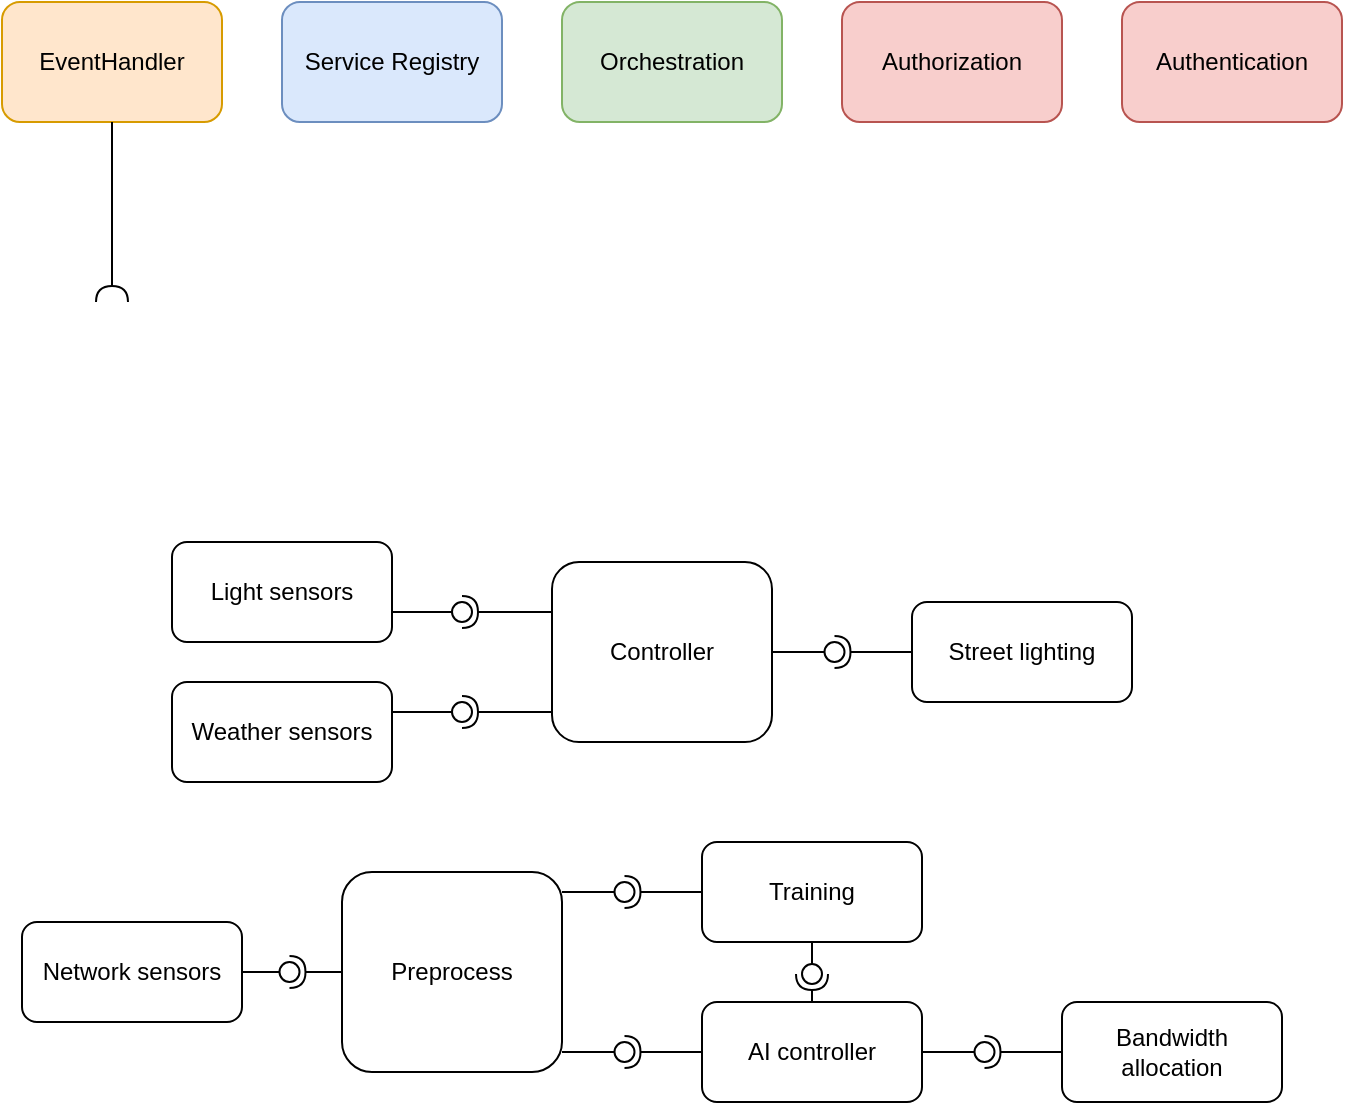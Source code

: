 <mxfile version="24.8.4">
  <diagram name="Page-1" id="-8pN08DjR9dclOhDncZ9">
    <mxGraphModel dx="1194" dy="792" grid="1" gridSize="10" guides="1" tooltips="1" connect="1" arrows="1" fold="1" page="1" pageScale="1" pageWidth="850" pageHeight="1100" math="0" shadow="0">
      <root>
        <mxCell id="0" />
        <mxCell id="1" parent="0" />
        <mxCell id="avrpnb0BwzV_zKIgConq-2" value="Service Registry" style="rounded=1;whiteSpace=wrap;html=1;fillColor=#dae8fc;strokeColor=#6c8ebf;" vertex="1" parent="1">
          <mxGeometry x="230" y="240" width="110" height="60" as="geometry" />
        </mxCell>
        <mxCell id="avrpnb0BwzV_zKIgConq-3" value="Orchestration" style="rounded=1;whiteSpace=wrap;html=1;fillColor=#d5e8d4;strokeColor=#82b366;" vertex="1" parent="1">
          <mxGeometry x="370" y="240" width="110" height="60" as="geometry" />
        </mxCell>
        <mxCell id="avrpnb0BwzV_zKIgConq-4" value="Authorization" style="rounded=1;whiteSpace=wrap;html=1;fillColor=#f8cecc;strokeColor=#b85450;" vertex="1" parent="1">
          <mxGeometry x="510" y="240" width="110" height="60" as="geometry" />
        </mxCell>
        <mxCell id="avrpnb0BwzV_zKIgConq-5" value="Authentication" style="rounded=1;whiteSpace=wrap;html=1;fillColor=#f8cecc;strokeColor=#b85450;" vertex="1" parent="1">
          <mxGeometry x="650" y="240" width="110" height="60" as="geometry" />
        </mxCell>
        <mxCell id="avrpnb0BwzV_zKIgConq-7" value="Light sensors" style="rounded=1;whiteSpace=wrap;html=1;" vertex="1" parent="1">
          <mxGeometry x="175" y="510" width="110" height="50" as="geometry" />
        </mxCell>
        <mxCell id="avrpnb0BwzV_zKIgConq-8" value="Weather sensors" style="rounded=1;whiteSpace=wrap;html=1;" vertex="1" parent="1">
          <mxGeometry x="175" y="580" width="110" height="50" as="geometry" />
        </mxCell>
        <mxCell id="avrpnb0BwzV_zKIgConq-10" value="Controller" style="rounded=1;whiteSpace=wrap;html=1;" vertex="1" parent="1">
          <mxGeometry x="365" y="520" width="110" height="90" as="geometry" />
        </mxCell>
        <mxCell id="avrpnb0BwzV_zKIgConq-11" value="Street lighting" style="rounded=1;whiteSpace=wrap;html=1;" vertex="1" parent="1">
          <mxGeometry x="545" y="540" width="110" height="50" as="geometry" />
        </mxCell>
        <mxCell id="avrpnb0BwzV_zKIgConq-16" value="" style="group" vertex="1" connectable="0" parent="1">
          <mxGeometry x="285" y="540" width="80" height="10" as="geometry" />
        </mxCell>
        <mxCell id="avrpnb0BwzV_zKIgConq-12" value="" style="rounded=0;orthogonalLoop=1;jettySize=auto;html=1;endArrow=halfCircle;endFill=0;endSize=6;strokeWidth=1;sketch=0;" edge="1" target="avrpnb0BwzV_zKIgConq-14" parent="avrpnb0BwzV_zKIgConq-16">
          <mxGeometry relative="1" as="geometry">
            <mxPoint x="80" y="5" as="sourcePoint" />
          </mxGeometry>
        </mxCell>
        <mxCell id="avrpnb0BwzV_zKIgConq-13" value="" style="rounded=0;orthogonalLoop=1;jettySize=auto;html=1;endArrow=oval;endFill=0;sketch=0;sourcePerimeterSpacing=0;targetPerimeterSpacing=0;endSize=10;" edge="1" target="avrpnb0BwzV_zKIgConq-14" parent="avrpnb0BwzV_zKIgConq-16">
          <mxGeometry relative="1" as="geometry">
            <mxPoint y="5" as="sourcePoint" />
          </mxGeometry>
        </mxCell>
        <mxCell id="avrpnb0BwzV_zKIgConq-14" value="" style="ellipse;whiteSpace=wrap;html=1;align=center;aspect=fixed;fillColor=none;strokeColor=none;resizable=0;perimeter=centerPerimeter;rotatable=0;allowArrows=0;points=[];outlineConnect=1;" vertex="1" parent="avrpnb0BwzV_zKIgConq-16">
          <mxGeometry x="30" width="10" height="10" as="geometry" />
        </mxCell>
        <mxCell id="avrpnb0BwzV_zKIgConq-17" value="" style="group" vertex="1" connectable="0" parent="1">
          <mxGeometry x="285" y="590" width="80" height="10" as="geometry" />
        </mxCell>
        <mxCell id="avrpnb0BwzV_zKIgConq-18" value="" style="rounded=0;orthogonalLoop=1;jettySize=auto;html=1;endArrow=halfCircle;endFill=0;endSize=6;strokeWidth=1;sketch=0;" edge="1" parent="avrpnb0BwzV_zKIgConq-17" target="avrpnb0BwzV_zKIgConq-20">
          <mxGeometry relative="1" as="geometry">
            <mxPoint x="80" y="5" as="sourcePoint" />
          </mxGeometry>
        </mxCell>
        <mxCell id="avrpnb0BwzV_zKIgConq-19" value="" style="rounded=0;orthogonalLoop=1;jettySize=auto;html=1;endArrow=oval;endFill=0;sketch=0;sourcePerimeterSpacing=0;targetPerimeterSpacing=0;endSize=10;" edge="1" parent="avrpnb0BwzV_zKIgConq-17" target="avrpnb0BwzV_zKIgConq-20">
          <mxGeometry relative="1" as="geometry">
            <mxPoint y="5" as="sourcePoint" />
          </mxGeometry>
        </mxCell>
        <mxCell id="avrpnb0BwzV_zKIgConq-20" value="" style="ellipse;whiteSpace=wrap;html=1;align=center;aspect=fixed;fillColor=none;strokeColor=none;resizable=0;perimeter=centerPerimeter;rotatable=0;allowArrows=0;points=[];outlineConnect=1;" vertex="1" parent="avrpnb0BwzV_zKIgConq-17">
          <mxGeometry x="30" width="10" height="10" as="geometry" />
        </mxCell>
        <mxCell id="avrpnb0BwzV_zKIgConq-21" value="" style="group" vertex="1" connectable="0" parent="1">
          <mxGeometry x="475" y="560" width="70" height="10" as="geometry" />
        </mxCell>
        <mxCell id="avrpnb0BwzV_zKIgConq-22" value="" style="rounded=0;orthogonalLoop=1;jettySize=auto;html=1;endArrow=halfCircle;endFill=0;endSize=6;strokeWidth=1;sketch=0;" edge="1" parent="avrpnb0BwzV_zKIgConq-21" target="avrpnb0BwzV_zKIgConq-24">
          <mxGeometry relative="1" as="geometry">
            <mxPoint x="70" y="5" as="sourcePoint" />
          </mxGeometry>
        </mxCell>
        <mxCell id="avrpnb0BwzV_zKIgConq-23" value="" style="rounded=0;orthogonalLoop=1;jettySize=auto;html=1;endArrow=oval;endFill=0;sketch=0;sourcePerimeterSpacing=0;targetPerimeterSpacing=0;endSize=10;" edge="1" parent="avrpnb0BwzV_zKIgConq-21" target="avrpnb0BwzV_zKIgConq-24">
          <mxGeometry relative="1" as="geometry">
            <mxPoint y="5" as="sourcePoint" />
          </mxGeometry>
        </mxCell>
        <mxCell id="avrpnb0BwzV_zKIgConq-24" value="" style="ellipse;whiteSpace=wrap;html=1;align=center;aspect=fixed;fillColor=none;strokeColor=none;resizable=0;perimeter=centerPerimeter;rotatable=0;allowArrows=0;points=[];outlineConnect=1;" vertex="1" parent="avrpnb0BwzV_zKIgConq-21">
          <mxGeometry x="26.25" width="10" height="10" as="geometry" />
        </mxCell>
        <mxCell id="avrpnb0BwzV_zKIgConq-25" value="Preprocess" style="rounded=1;whiteSpace=wrap;html=1;" vertex="1" parent="1">
          <mxGeometry x="260" y="675" width="110" height="100" as="geometry" />
        </mxCell>
        <mxCell id="avrpnb0BwzV_zKIgConq-26" value="Training" style="rounded=1;whiteSpace=wrap;html=1;" vertex="1" parent="1">
          <mxGeometry x="440" y="660" width="110" height="50" as="geometry" />
        </mxCell>
        <mxCell id="avrpnb0BwzV_zKIgConq-27" value="AI controller" style="rounded=1;whiteSpace=wrap;html=1;" vertex="1" parent="1">
          <mxGeometry x="440" y="740" width="110" height="50" as="geometry" />
        </mxCell>
        <mxCell id="avrpnb0BwzV_zKIgConq-28" value="Bandwidth allocation" style="rounded=1;whiteSpace=wrap;html=1;" vertex="1" parent="1">
          <mxGeometry x="620" y="740" width="110" height="50" as="geometry" />
        </mxCell>
        <mxCell id="avrpnb0BwzV_zKIgConq-29" value="" style="group" vertex="1" connectable="0" parent="1">
          <mxGeometry x="370" y="760" width="70" height="10" as="geometry" />
        </mxCell>
        <mxCell id="avrpnb0BwzV_zKIgConq-30" value="" style="rounded=0;orthogonalLoop=1;jettySize=auto;html=1;endArrow=halfCircle;endFill=0;endSize=6;strokeWidth=1;sketch=0;" edge="1" parent="avrpnb0BwzV_zKIgConq-29" target="avrpnb0BwzV_zKIgConq-32">
          <mxGeometry relative="1" as="geometry">
            <mxPoint x="70" y="5" as="sourcePoint" />
          </mxGeometry>
        </mxCell>
        <mxCell id="avrpnb0BwzV_zKIgConq-31" value="" style="rounded=0;orthogonalLoop=1;jettySize=auto;html=1;endArrow=oval;endFill=0;sketch=0;sourcePerimeterSpacing=0;targetPerimeterSpacing=0;endSize=10;" edge="1" parent="avrpnb0BwzV_zKIgConq-29" target="avrpnb0BwzV_zKIgConq-32">
          <mxGeometry relative="1" as="geometry">
            <mxPoint y="5" as="sourcePoint" />
          </mxGeometry>
        </mxCell>
        <mxCell id="avrpnb0BwzV_zKIgConq-32" value="" style="ellipse;whiteSpace=wrap;html=1;align=center;aspect=fixed;fillColor=none;strokeColor=none;resizable=0;perimeter=centerPerimeter;rotatable=0;allowArrows=0;points=[];outlineConnect=1;" vertex="1" parent="avrpnb0BwzV_zKIgConq-29">
          <mxGeometry x="26.25" width="10" height="10" as="geometry" />
        </mxCell>
        <mxCell id="avrpnb0BwzV_zKIgConq-33" value="" style="group" vertex="1" connectable="0" parent="1">
          <mxGeometry x="370" y="680" width="70" height="10" as="geometry" />
        </mxCell>
        <mxCell id="avrpnb0BwzV_zKIgConq-34" value="" style="rounded=0;orthogonalLoop=1;jettySize=auto;html=1;endArrow=halfCircle;endFill=0;endSize=6;strokeWidth=1;sketch=0;" edge="1" parent="avrpnb0BwzV_zKIgConq-33" target="avrpnb0BwzV_zKIgConq-36">
          <mxGeometry relative="1" as="geometry">
            <mxPoint x="70" y="5" as="sourcePoint" />
          </mxGeometry>
        </mxCell>
        <mxCell id="avrpnb0BwzV_zKIgConq-35" value="" style="rounded=0;orthogonalLoop=1;jettySize=auto;html=1;endArrow=oval;endFill=0;sketch=0;sourcePerimeterSpacing=0;targetPerimeterSpacing=0;endSize=10;" edge="1" parent="avrpnb0BwzV_zKIgConq-33" target="avrpnb0BwzV_zKIgConq-36">
          <mxGeometry relative="1" as="geometry">
            <mxPoint y="5" as="sourcePoint" />
          </mxGeometry>
        </mxCell>
        <mxCell id="avrpnb0BwzV_zKIgConq-36" value="" style="ellipse;whiteSpace=wrap;html=1;align=center;aspect=fixed;fillColor=none;strokeColor=none;resizable=0;perimeter=centerPerimeter;rotatable=0;allowArrows=0;points=[];outlineConnect=1;" vertex="1" parent="avrpnb0BwzV_zKIgConq-33">
          <mxGeometry x="26.25" width="10" height="10" as="geometry" />
        </mxCell>
        <mxCell id="avrpnb0BwzV_zKIgConq-37" value="" style="group" vertex="1" connectable="0" parent="1">
          <mxGeometry x="550" y="760" width="70" height="10" as="geometry" />
        </mxCell>
        <mxCell id="avrpnb0BwzV_zKIgConq-38" value="" style="rounded=0;orthogonalLoop=1;jettySize=auto;html=1;endArrow=halfCircle;endFill=0;endSize=6;strokeWidth=1;sketch=0;" edge="1" parent="avrpnb0BwzV_zKIgConq-37" target="avrpnb0BwzV_zKIgConq-40">
          <mxGeometry relative="1" as="geometry">
            <mxPoint x="70" y="5" as="sourcePoint" />
          </mxGeometry>
        </mxCell>
        <mxCell id="avrpnb0BwzV_zKIgConq-39" value="" style="rounded=0;orthogonalLoop=1;jettySize=auto;html=1;endArrow=oval;endFill=0;sketch=0;sourcePerimeterSpacing=0;targetPerimeterSpacing=0;endSize=10;" edge="1" parent="avrpnb0BwzV_zKIgConq-37" target="avrpnb0BwzV_zKIgConq-40">
          <mxGeometry relative="1" as="geometry">
            <mxPoint y="5" as="sourcePoint" />
          </mxGeometry>
        </mxCell>
        <mxCell id="avrpnb0BwzV_zKIgConq-40" value="" style="ellipse;whiteSpace=wrap;html=1;align=center;aspect=fixed;fillColor=none;strokeColor=none;resizable=0;perimeter=centerPerimeter;rotatable=0;allowArrows=0;points=[];outlineConnect=1;" vertex="1" parent="avrpnb0BwzV_zKIgConq-37">
          <mxGeometry x="26.25" width="10" height="10" as="geometry" />
        </mxCell>
        <mxCell id="avrpnb0BwzV_zKIgConq-41" value="Network sensors" style="rounded=1;whiteSpace=wrap;html=1;" vertex="1" parent="1">
          <mxGeometry x="100" y="700" width="110" height="50" as="geometry" />
        </mxCell>
        <mxCell id="avrpnb0BwzV_zKIgConq-42" value="" style="group" vertex="1" connectable="0" parent="1">
          <mxGeometry x="210" y="720" width="50" height="10" as="geometry" />
        </mxCell>
        <mxCell id="avrpnb0BwzV_zKIgConq-43" value="" style="rounded=0;orthogonalLoop=1;jettySize=auto;html=1;endArrow=halfCircle;endFill=0;endSize=6;strokeWidth=1;sketch=0;" edge="1" parent="avrpnb0BwzV_zKIgConq-42" target="avrpnb0BwzV_zKIgConq-45">
          <mxGeometry relative="1" as="geometry">
            <mxPoint x="50" y="5" as="sourcePoint" />
          </mxGeometry>
        </mxCell>
        <mxCell id="avrpnb0BwzV_zKIgConq-44" value="" style="rounded=0;orthogonalLoop=1;jettySize=auto;html=1;endArrow=oval;endFill=0;sketch=0;sourcePerimeterSpacing=0;targetPerimeterSpacing=0;endSize=10;" edge="1" parent="avrpnb0BwzV_zKIgConq-42" target="avrpnb0BwzV_zKIgConq-45">
          <mxGeometry relative="1" as="geometry">
            <mxPoint y="5" as="sourcePoint" />
          </mxGeometry>
        </mxCell>
        <mxCell id="avrpnb0BwzV_zKIgConq-45" value="" style="ellipse;whiteSpace=wrap;html=1;align=center;aspect=fixed;fillColor=none;strokeColor=none;resizable=0;perimeter=centerPerimeter;rotatable=0;allowArrows=0;points=[];outlineConnect=1;" vertex="1" parent="avrpnb0BwzV_zKIgConq-42">
          <mxGeometry x="18.75" width="10" height="10" as="geometry" />
        </mxCell>
        <mxCell id="avrpnb0BwzV_zKIgConq-52" value="" style="group;rotation=90;" vertex="1" connectable="0" parent="1">
          <mxGeometry x="480" y="720" width="30" height="10" as="geometry" />
        </mxCell>
        <mxCell id="avrpnb0BwzV_zKIgConq-53" value="" style="rounded=0;orthogonalLoop=1;jettySize=auto;html=1;endArrow=halfCircle;endFill=0;endSize=6;strokeWidth=1;sketch=0;" edge="1" parent="avrpnb0BwzV_zKIgConq-52" target="avrpnb0BwzV_zKIgConq-55">
          <mxGeometry relative="1" as="geometry">
            <mxPoint x="15" y="20" as="sourcePoint" />
          </mxGeometry>
        </mxCell>
        <mxCell id="avrpnb0BwzV_zKIgConq-54" value="" style="rounded=0;orthogonalLoop=1;jettySize=auto;html=1;endArrow=oval;endFill=0;sketch=0;sourcePerimeterSpacing=0;targetPerimeterSpacing=0;endSize=10;" edge="1" parent="avrpnb0BwzV_zKIgConq-52" target="avrpnb0BwzV_zKIgConq-55">
          <mxGeometry relative="1" as="geometry">
            <mxPoint x="15" y="-10" as="sourcePoint" />
          </mxGeometry>
        </mxCell>
        <mxCell id="avrpnb0BwzV_zKIgConq-55" value="" style="ellipse;whiteSpace=wrap;html=1;align=center;aspect=fixed;fillColor=none;strokeColor=none;resizable=0;perimeter=centerPerimeter;rotatable=0;allowArrows=0;points=[];outlineConnect=1;rotation=90;" vertex="1" parent="avrpnb0BwzV_zKIgConq-52">
          <mxGeometry x="10" y="1" width="10" height="10" as="geometry" />
        </mxCell>
        <mxCell id="avrpnb0BwzV_zKIgConq-59" value="" style="ellipse;whiteSpace=wrap;html=1;align=center;aspect=fixed;fillColor=none;strokeColor=none;resizable=0;perimeter=centerPerimeter;rotatable=0;allowArrows=0;points=[];outlineConnect=1;" vertex="1" parent="1">
          <mxGeometry x="410" y="570" width="10" height="10" as="geometry" />
        </mxCell>
        <mxCell id="avrpnb0BwzV_zKIgConq-60" value="EventHandler" style="rounded=1;whiteSpace=wrap;html=1;fillColor=#ffe6cc;strokeColor=#d79b00;" vertex="1" parent="1">
          <mxGeometry x="90" y="240" width="110" height="60" as="geometry" />
        </mxCell>
        <mxCell id="avrpnb0BwzV_zKIgConq-62" value="" style="rounded=0;orthogonalLoop=1;jettySize=auto;html=1;endArrow=halfCircle;endFill=0;endSize=6;strokeWidth=1;sketch=0;fontSize=12;curved=1;exitX=0.5;exitY=1;exitDx=0;exitDy=0;" edge="1" parent="1" source="avrpnb0BwzV_zKIgConq-60">
          <mxGeometry relative="1" as="geometry">
            <mxPoint x="415" y="445" as="sourcePoint" />
            <mxPoint x="145" y="390" as="targetPoint" />
          </mxGeometry>
        </mxCell>
      </root>
    </mxGraphModel>
  </diagram>
</mxfile>
